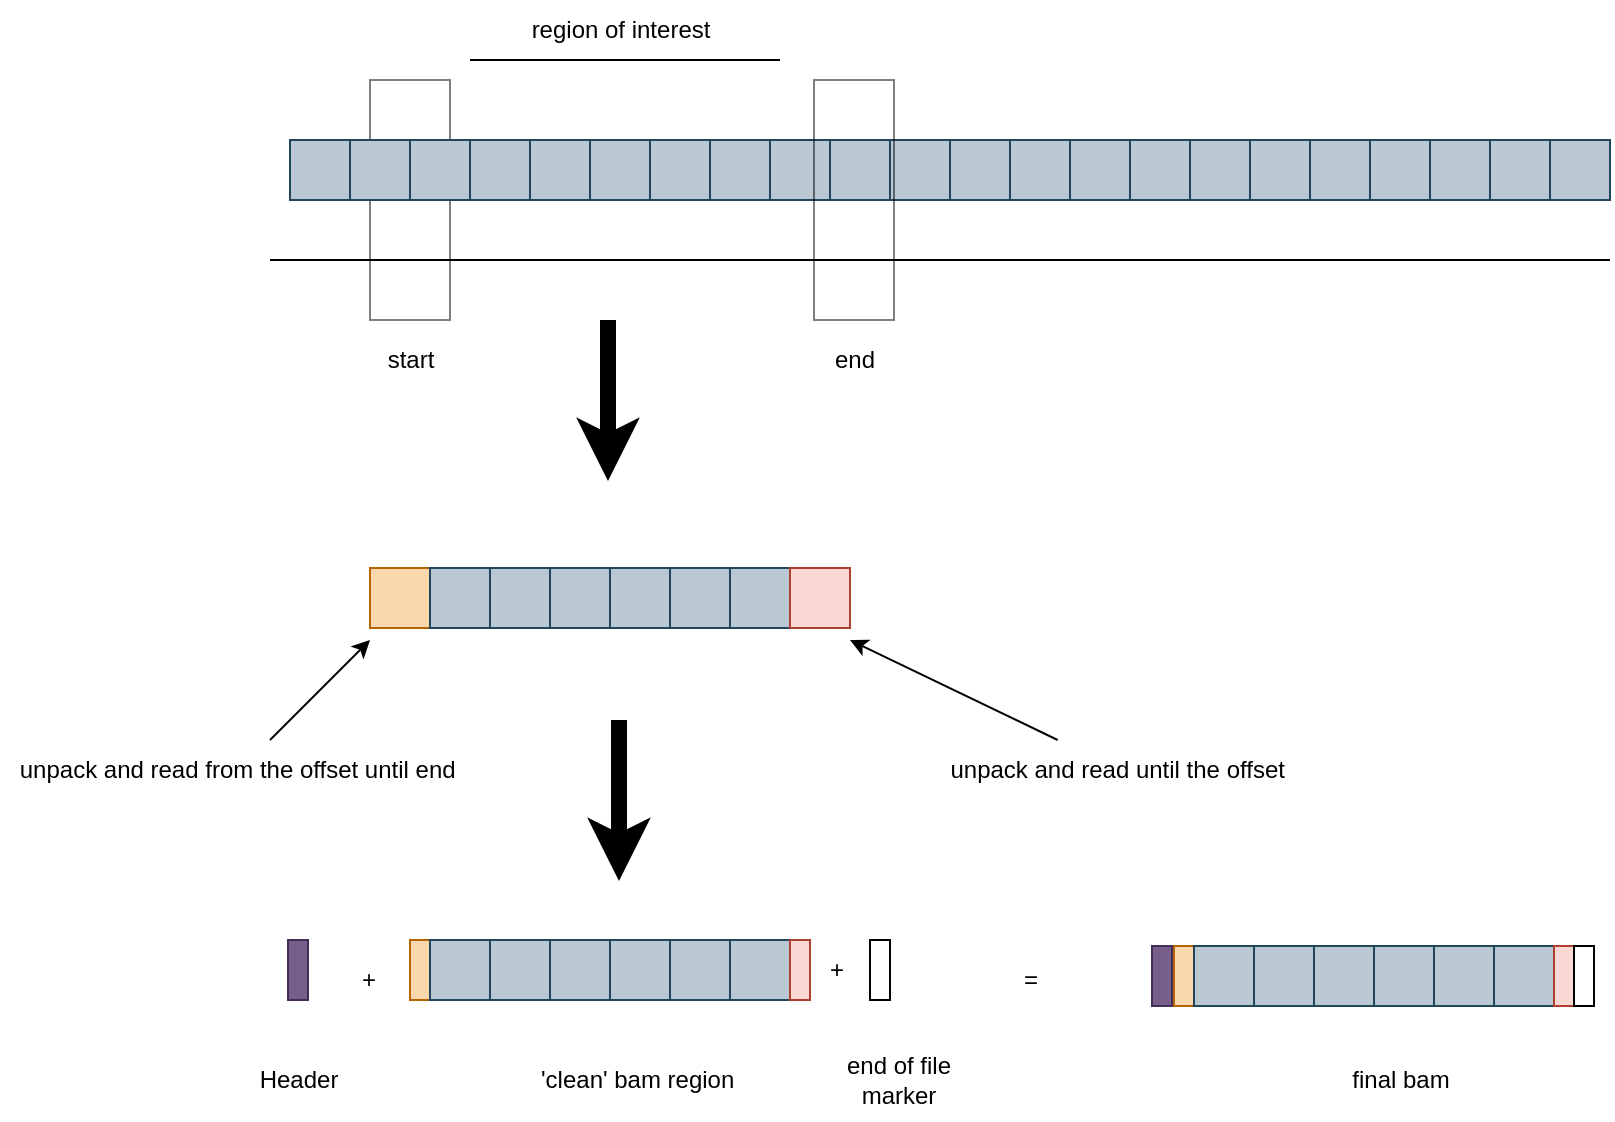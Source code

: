 <mxfile>
    <diagram id="i5_xT3br5vbLYBGyXDmM" name="Page-1">
        <mxGraphModel dx="1337" dy="1207" grid="1" gridSize="10" guides="1" tooltips="1" connect="1" arrows="1" fold="1" page="1" pageScale="1" pageWidth="827" pageHeight="1169" math="0" shadow="0">
            <root>
                <mxCell id="0"/>
                <mxCell id="1" parent="0"/>
                <mxCell id="2" value="" style="edgeStyle=none;orthogonalLoop=1;jettySize=auto;html=1;endArrow=none;endFill=0;" edge="1" parent="1">
                    <mxGeometry width="80" relative="1" as="geometry">
                        <mxPoint x="185" y="550" as="sourcePoint"/>
                        <mxPoint x="855" y="550" as="targetPoint"/>
                        <Array as="points"/>
                    </mxGeometry>
                </mxCell>
                <mxCell id="3" value="" style="whiteSpace=wrap;html=1;fillColor=#bac8d3;strokeColor=#23445d;" vertex="1" parent="1">
                    <mxGeometry x="195" y="490" width="30" height="30" as="geometry"/>
                </mxCell>
                <mxCell id="4" value="" style="whiteSpace=wrap;html=1;fillColor=#bac8d3;strokeColor=#23445d;" vertex="1" parent="1">
                    <mxGeometry x="225" y="490" width="30" height="30" as="geometry"/>
                </mxCell>
                <mxCell id="5" value="" style="whiteSpace=wrap;html=1;fillColor=#bac8d3;strokeColor=#23445d;" vertex="1" parent="1">
                    <mxGeometry x="255" y="490" width="30" height="30" as="geometry"/>
                </mxCell>
                <mxCell id="6" value="" style="whiteSpace=wrap;html=1;fillColor=#bac8d3;strokeColor=#23445d;" vertex="1" parent="1">
                    <mxGeometry x="285" y="490" width="30" height="30" as="geometry"/>
                </mxCell>
                <mxCell id="7" value="" style="whiteSpace=wrap;html=1;fillColor=#bac8d3;strokeColor=#23445d;" vertex="1" parent="1">
                    <mxGeometry x="315" y="490" width="30" height="30" as="geometry"/>
                </mxCell>
                <mxCell id="8" value="" style="whiteSpace=wrap;html=1;fillColor=#bac8d3;strokeColor=#23445d;" vertex="1" parent="1">
                    <mxGeometry x="345" y="490" width="30" height="30" as="geometry"/>
                </mxCell>
                <mxCell id="9" value="" style="whiteSpace=wrap;html=1;fillColor=#bac8d3;strokeColor=#23445d;" vertex="1" parent="1">
                    <mxGeometry x="375" y="490" width="30" height="30" as="geometry"/>
                </mxCell>
                <mxCell id="10" value="" style="whiteSpace=wrap;html=1;fillColor=#bac8d3;strokeColor=#23445d;" vertex="1" parent="1">
                    <mxGeometry x="405" y="490" width="30" height="30" as="geometry"/>
                </mxCell>
                <mxCell id="11" value="" style="whiteSpace=wrap;html=1;fillColor=#bac8d3;strokeColor=#23445d;" vertex="1" parent="1">
                    <mxGeometry x="435" y="490" width="30" height="30" as="geometry"/>
                </mxCell>
                <mxCell id="12" value="" style="whiteSpace=wrap;html=1;fillColor=#bac8d3;strokeColor=#23445d;" vertex="1" parent="1">
                    <mxGeometry x="465" y="490" width="30" height="30" as="geometry"/>
                </mxCell>
                <mxCell id="13" value="" style="whiteSpace=wrap;html=1;fillColor=#bac8d3;strokeColor=#23445d;" vertex="1" parent="1">
                    <mxGeometry x="495" y="490" width="30" height="30" as="geometry"/>
                </mxCell>
                <mxCell id="14" value="" style="whiteSpace=wrap;html=1;fillColor=#bac8d3;strokeColor=#23445d;" vertex="1" parent="1">
                    <mxGeometry x="525" y="490" width="30" height="30" as="geometry"/>
                </mxCell>
                <mxCell id="15" value="" style="whiteSpace=wrap;html=1;fillColor=#bac8d3;strokeColor=#23445d;" vertex="1" parent="1">
                    <mxGeometry x="555" y="490" width="30" height="30" as="geometry"/>
                </mxCell>
                <mxCell id="16" value="" style="whiteSpace=wrap;html=1;fillColor=#bac8d3;strokeColor=#23445d;" vertex="1" parent="1">
                    <mxGeometry x="585" y="490" width="30" height="30" as="geometry"/>
                </mxCell>
                <mxCell id="17" value="" style="whiteSpace=wrap;html=1;fillColor=#bac8d3;strokeColor=#23445d;" vertex="1" parent="1">
                    <mxGeometry x="615" y="490" width="30" height="30" as="geometry"/>
                </mxCell>
                <mxCell id="18" value="" style="whiteSpace=wrap;html=1;fillColor=#bac8d3;strokeColor=#23445d;" vertex="1" parent="1">
                    <mxGeometry x="645" y="490" width="30" height="30" as="geometry"/>
                </mxCell>
                <mxCell id="22" value="" style="whiteSpace=wrap;html=1;fillColor=#bac8d3;strokeColor=#23445d;" vertex="1" parent="1">
                    <mxGeometry x="675" y="490" width="30" height="30" as="geometry"/>
                </mxCell>
                <mxCell id="23" value="" style="whiteSpace=wrap;html=1;fillColor=#bac8d3;strokeColor=#23445d;" vertex="1" parent="1">
                    <mxGeometry x="705" y="490" width="30" height="30" as="geometry"/>
                </mxCell>
                <mxCell id="24" value="" style="whiteSpace=wrap;html=1;fillColor=#bac8d3;strokeColor=#23445d;" vertex="1" parent="1">
                    <mxGeometry x="735" y="490" width="30" height="30" as="geometry"/>
                </mxCell>
                <mxCell id="25" value="" style="whiteSpace=wrap;html=1;fillColor=#bac8d3;strokeColor=#23445d;" vertex="1" parent="1">
                    <mxGeometry x="765" y="490" width="30" height="30" as="geometry"/>
                </mxCell>
                <mxCell id="26" value="" style="whiteSpace=wrap;html=1;fillColor=#bac8d3;strokeColor=#23445d;" vertex="1" parent="1">
                    <mxGeometry x="795" y="490" width="30" height="30" as="geometry"/>
                </mxCell>
                <mxCell id="27" value="" style="whiteSpace=wrap;html=1;fillColor=#bac8d3;strokeColor=#23445d;" vertex="1" parent="1">
                    <mxGeometry x="825" y="490" width="30" height="30" as="geometry"/>
                </mxCell>
                <mxCell id="29" value="" style="whiteSpace=wrap;html=1;fillColor=none;opacity=50;" vertex="1" parent="1">
                    <mxGeometry x="235" y="460" width="40" height="120" as="geometry"/>
                </mxCell>
                <mxCell id="30" value="" style="whiteSpace=wrap;html=1;fillColor=none;opacity=50;" vertex="1" parent="1">
                    <mxGeometry x="457" y="460" width="40" height="120" as="geometry"/>
                </mxCell>
                <mxCell id="33" value="start" style="text;html=1;align=center;verticalAlign=middle;resizable=0;points=[];autosize=1;strokeColor=none;fillColor=none;" vertex="1" parent="1">
                    <mxGeometry x="230" y="585" width="50" height="30" as="geometry"/>
                </mxCell>
                <mxCell id="34" value="end" style="text;html=1;align=center;verticalAlign=middle;resizable=0;points=[];autosize=1;strokeColor=none;fillColor=none;" vertex="1" parent="1">
                    <mxGeometry x="457" y="585" width="40" height="30" as="geometry"/>
                </mxCell>
                <mxCell id="35" value="" style="edgeStyle=none;orthogonalLoop=1;jettySize=auto;html=1;endArrow=none;endFill=0;" edge="1" parent="1">
                    <mxGeometry width="80" relative="1" as="geometry">
                        <mxPoint x="285.0" y="450" as="sourcePoint"/>
                        <mxPoint x="440" y="450" as="targetPoint"/>
                        <Array as="points"/>
                    </mxGeometry>
                </mxCell>
                <mxCell id="36" value="region of interest" style="text;html=1;align=center;verticalAlign=middle;resizable=0;points=[];autosize=1;strokeColor=none;fillColor=none;" vertex="1" parent="1">
                    <mxGeometry x="305" y="420" width="110" height="30" as="geometry"/>
                </mxCell>
                <mxCell id="37" value="" style="whiteSpace=wrap;html=1;fillColor=#bac8d3;strokeColor=#23445d;" vertex="1" parent="1">
                    <mxGeometry x="225" y="490" width="30" height="30" as="geometry"/>
                </mxCell>
                <mxCell id="38" value="" style="whiteSpace=wrap;html=1;fillColor=#bac8d3;strokeColor=#23445d;" vertex="1" parent="1">
                    <mxGeometry x="255" y="490" width="30" height="30" as="geometry"/>
                </mxCell>
                <mxCell id="39" value="" style="whiteSpace=wrap;html=1;fillColor=#bac8d3;strokeColor=#23445d;" vertex="1" parent="1">
                    <mxGeometry x="285" y="490" width="30" height="30" as="geometry"/>
                </mxCell>
                <mxCell id="40" value="" style="whiteSpace=wrap;html=1;fillColor=#bac8d3;strokeColor=#23445d;" vertex="1" parent="1">
                    <mxGeometry x="315" y="490" width="30" height="30" as="geometry"/>
                </mxCell>
                <mxCell id="41" value="" style="whiteSpace=wrap;html=1;fillColor=#bac8d3;strokeColor=#23445d;" vertex="1" parent="1">
                    <mxGeometry x="355" y="704" width="30" height="30" as="geometry"/>
                </mxCell>
                <mxCell id="42" value="" style="whiteSpace=wrap;html=1;fillColor=#bac8d3;strokeColor=#23445d;" vertex="1" parent="1">
                    <mxGeometry x="385" y="704" width="30" height="30" as="geometry"/>
                </mxCell>
                <mxCell id="43" value="" style="whiteSpace=wrap;html=1;fillColor=#bac8d3;strokeColor=#23445d;" vertex="1" parent="1">
                    <mxGeometry x="415" y="704" width="30" height="30" as="geometry"/>
                </mxCell>
                <mxCell id="44" value="" style="whiteSpace=wrap;html=1;fillColor=#fad9d5;strokeColor=#ae4132;" vertex="1" parent="1">
                    <mxGeometry x="445" y="704" width="30" height="30" as="geometry"/>
                </mxCell>
                <mxCell id="45" value="" style="whiteSpace=wrap;html=1;fillColor=#fad7ac;strokeColor=#b46504;" vertex="1" parent="1">
                    <mxGeometry x="235" y="704" width="30" height="30" as="geometry"/>
                </mxCell>
                <mxCell id="46" value="" style="whiteSpace=wrap;html=1;fillColor=#bac8d3;strokeColor=#23445d;" vertex="1" parent="1">
                    <mxGeometry x="265" y="704" width="30" height="30" as="geometry"/>
                </mxCell>
                <mxCell id="47" value="" style="whiteSpace=wrap;html=1;fillColor=#bac8d3;strokeColor=#23445d;" vertex="1" parent="1">
                    <mxGeometry x="295" y="704" width="30" height="30" as="geometry"/>
                </mxCell>
                <mxCell id="48" value="" style="whiteSpace=wrap;html=1;fillColor=#bac8d3;strokeColor=#23445d;" vertex="1" parent="1">
                    <mxGeometry x="325" y="704" width="30" height="30" as="geometry"/>
                </mxCell>
                <mxCell id="50" style="edgeStyle=none;html=1;endArrow=classic;endFill=1;" edge="1" parent="1" source="49">
                    <mxGeometry relative="1" as="geometry">
                        <mxPoint x="235" y="740" as="targetPoint"/>
                    </mxGeometry>
                </mxCell>
                <mxCell id="49" value="unpack and read from the offset until end&amp;nbsp;" style="text;html=1;align=center;verticalAlign=middle;resizable=0;points=[];autosize=1;strokeColor=none;fillColor=none;" vertex="1" parent="1">
                    <mxGeometry x="50" y="790" width="240" height="30" as="geometry"/>
                </mxCell>
                <mxCell id="52" style="edgeStyle=none;html=1;endArrow=classic;endFill=1;" edge="1" parent="1" source="51">
                    <mxGeometry relative="1" as="geometry">
                        <mxPoint x="475" y="740" as="targetPoint"/>
                    </mxGeometry>
                </mxCell>
                <mxCell id="51" value="unpack and read until the offset&amp;nbsp;" style="text;html=1;align=center;verticalAlign=middle;resizable=0;points=[];autosize=1;strokeColor=none;fillColor=none;" vertex="1" parent="1">
                    <mxGeometry x="515" y="790" width="190" height="30" as="geometry"/>
                </mxCell>
                <mxCell id="53" value="" style="whiteSpace=wrap;html=1;fillColor=#bac8d3;strokeColor=#23445d;" vertex="1" parent="1">
                    <mxGeometry x="355" y="890" width="30" height="30" as="geometry"/>
                </mxCell>
                <mxCell id="54" value="" style="whiteSpace=wrap;html=1;fillColor=#bac8d3;strokeColor=#23445d;" vertex="1" parent="1">
                    <mxGeometry x="385" y="890" width="30" height="30" as="geometry"/>
                </mxCell>
                <mxCell id="55" value="" style="whiteSpace=wrap;html=1;fillColor=#bac8d3;strokeColor=#23445d;" vertex="1" parent="1">
                    <mxGeometry x="415" y="890" width="30" height="30" as="geometry"/>
                </mxCell>
                <mxCell id="56" value="" style="whiteSpace=wrap;html=1;fillColor=#fad9d5;strokeColor=#ae4132;" vertex="1" parent="1">
                    <mxGeometry x="445" y="890" width="10" height="30" as="geometry"/>
                </mxCell>
                <mxCell id="57" value="" style="whiteSpace=wrap;html=1;fillColor=#fad7ac;strokeColor=#b46504;" vertex="1" parent="1">
                    <mxGeometry x="255" y="890" width="10" height="30" as="geometry"/>
                </mxCell>
                <mxCell id="58" value="" style="whiteSpace=wrap;html=1;fillColor=#bac8d3;strokeColor=#23445d;" vertex="1" parent="1">
                    <mxGeometry x="265" y="890" width="30" height="30" as="geometry"/>
                </mxCell>
                <mxCell id="59" value="" style="whiteSpace=wrap;html=1;fillColor=#bac8d3;strokeColor=#23445d;" vertex="1" parent="1">
                    <mxGeometry x="295" y="890" width="30" height="30" as="geometry"/>
                </mxCell>
                <mxCell id="60" value="" style="whiteSpace=wrap;html=1;fillColor=#bac8d3;strokeColor=#23445d;" vertex="1" parent="1">
                    <mxGeometry x="325" y="890" width="30" height="30" as="geometry"/>
                </mxCell>
                <mxCell id="69" value="" style="whiteSpace=wrap;html=1;fillColor=#76608a;strokeColor=#432D57;fontColor=#ffffff;" vertex="1" parent="1">
                    <mxGeometry x="194" y="890" width="10" height="30" as="geometry"/>
                </mxCell>
                <mxCell id="70" value="Header" style="text;html=1;align=center;verticalAlign=middle;resizable=0;points=[];autosize=1;strokeColor=none;fillColor=none;opacity=50;" vertex="1" parent="1">
                    <mxGeometry x="169" y="945" width="60" height="30" as="geometry"/>
                </mxCell>
                <mxCell id="71" value="'clean' bam region&amp;nbsp;" style="text;html=1;align=center;verticalAlign=middle;resizable=0;points=[];autosize=1;strokeColor=none;fillColor=none;opacity=50;" vertex="1" parent="1">
                    <mxGeometry x="310" y="945" width="120" height="30" as="geometry"/>
                </mxCell>
                <mxCell id="72" value="+" style="text;html=1;align=center;verticalAlign=middle;resizable=0;points=[];autosize=1;strokeColor=none;fillColor=none;" vertex="1" parent="1">
                    <mxGeometry x="219" y="895" width="30" height="30" as="geometry"/>
                </mxCell>
                <mxCell id="93" value="" style="whiteSpace=wrap;html=1;fillColor=#bac8d3;strokeColor=#23445d;" vertex="1" parent="1">
                    <mxGeometry x="737" y="893" width="30" height="30" as="geometry"/>
                </mxCell>
                <mxCell id="94" value="" style="whiteSpace=wrap;html=1;fillColor=#bac8d3;strokeColor=#23445d;" vertex="1" parent="1">
                    <mxGeometry x="767" y="893" width="30" height="30" as="geometry"/>
                </mxCell>
                <mxCell id="95" value="" style="whiteSpace=wrap;html=1;fillColor=#bac8d3;strokeColor=#23445d;" vertex="1" parent="1">
                    <mxGeometry x="797" y="893" width="30" height="30" as="geometry"/>
                </mxCell>
                <mxCell id="96" value="" style="whiteSpace=wrap;html=1;fillColor=#fad9d5;strokeColor=#ae4132;" vertex="1" parent="1">
                    <mxGeometry x="827" y="893" width="10" height="30" as="geometry"/>
                </mxCell>
                <mxCell id="97" value="" style="whiteSpace=wrap;html=1;fillColor=#fad7ac;strokeColor=#b46504;" vertex="1" parent="1">
                    <mxGeometry x="637" y="893" width="10" height="30" as="geometry"/>
                </mxCell>
                <mxCell id="98" value="" style="whiteSpace=wrap;html=1;fillColor=#bac8d3;strokeColor=#23445d;" vertex="1" parent="1">
                    <mxGeometry x="647" y="893" width="30" height="30" as="geometry"/>
                </mxCell>
                <mxCell id="99" value="" style="whiteSpace=wrap;html=1;fillColor=#bac8d3;strokeColor=#23445d;" vertex="1" parent="1">
                    <mxGeometry x="677" y="893" width="30" height="30" as="geometry"/>
                </mxCell>
                <mxCell id="100" value="" style="whiteSpace=wrap;html=1;fillColor=#bac8d3;strokeColor=#23445d;" vertex="1" parent="1">
                    <mxGeometry x="707" y="893" width="30" height="30" as="geometry"/>
                </mxCell>
                <mxCell id="101" value="" style="whiteSpace=wrap;html=1;fillColor=#76608a;strokeColor=#432D57;fontColor=#ffffff;" vertex="1" parent="1">
                    <mxGeometry x="626" y="893" width="10" height="30" as="geometry"/>
                </mxCell>
                <mxCell id="104" value="" style="whiteSpace=wrap;html=1;" vertex="1" parent="1">
                    <mxGeometry x="485" y="890" width="10" height="30" as="geometry"/>
                </mxCell>
                <mxCell id="105" value="+" style="text;html=1;align=center;verticalAlign=middle;resizable=0;points=[];autosize=1;strokeColor=none;fillColor=none;" vertex="1" parent="1">
                    <mxGeometry x="453" y="890" width="30" height="30" as="geometry"/>
                </mxCell>
                <mxCell id="106" value="end of file&lt;br&gt;marker" style="text;html=1;align=center;verticalAlign=middle;resizable=0;points=[];autosize=1;strokeColor=none;fillColor=none;opacity=50;" vertex="1" parent="1">
                    <mxGeometry x="459" y="940" width="80" height="40" as="geometry"/>
                </mxCell>
                <mxCell id="107" value="" style="whiteSpace=wrap;html=1;" vertex="1" parent="1">
                    <mxGeometry x="837" y="893" width="10" height="30" as="geometry"/>
                </mxCell>
                <mxCell id="108" value="final bam" style="text;html=1;align=center;verticalAlign=middle;resizable=0;points=[];autosize=1;strokeColor=none;fillColor=none;" vertex="1" parent="1">
                    <mxGeometry x="715" y="945" width="70" height="30" as="geometry"/>
                </mxCell>
                <mxCell id="109" value="=" style="text;html=1;align=center;verticalAlign=middle;resizable=0;points=[];autosize=1;strokeColor=none;fillColor=none;" vertex="1" parent="1">
                    <mxGeometry x="550" y="895" width="30" height="30" as="geometry"/>
                </mxCell>
                <mxCell id="110" value="" style="edgeStyle=none;orthogonalLoop=1;jettySize=auto;html=1;endArrow=classic;endFill=1;strokeWidth=8;" edge="1" parent="1">
                    <mxGeometry width="80" relative="1" as="geometry">
                        <mxPoint x="354" y="580" as="sourcePoint"/>
                        <mxPoint x="354" y="660.5" as="targetPoint"/>
                        <Array as="points"/>
                    </mxGeometry>
                </mxCell>
                <mxCell id="111" value="" style="edgeStyle=none;orthogonalLoop=1;jettySize=auto;html=1;endArrow=classic;endFill=1;strokeWidth=8;" edge="1" parent="1">
                    <mxGeometry width="80" relative="1" as="geometry">
                        <mxPoint x="359.5" y="780" as="sourcePoint"/>
                        <mxPoint x="359.5" y="860.5" as="targetPoint"/>
                        <Array as="points"/>
                    </mxGeometry>
                </mxCell>
            </root>
        </mxGraphModel>
    </diagram>
</mxfile>